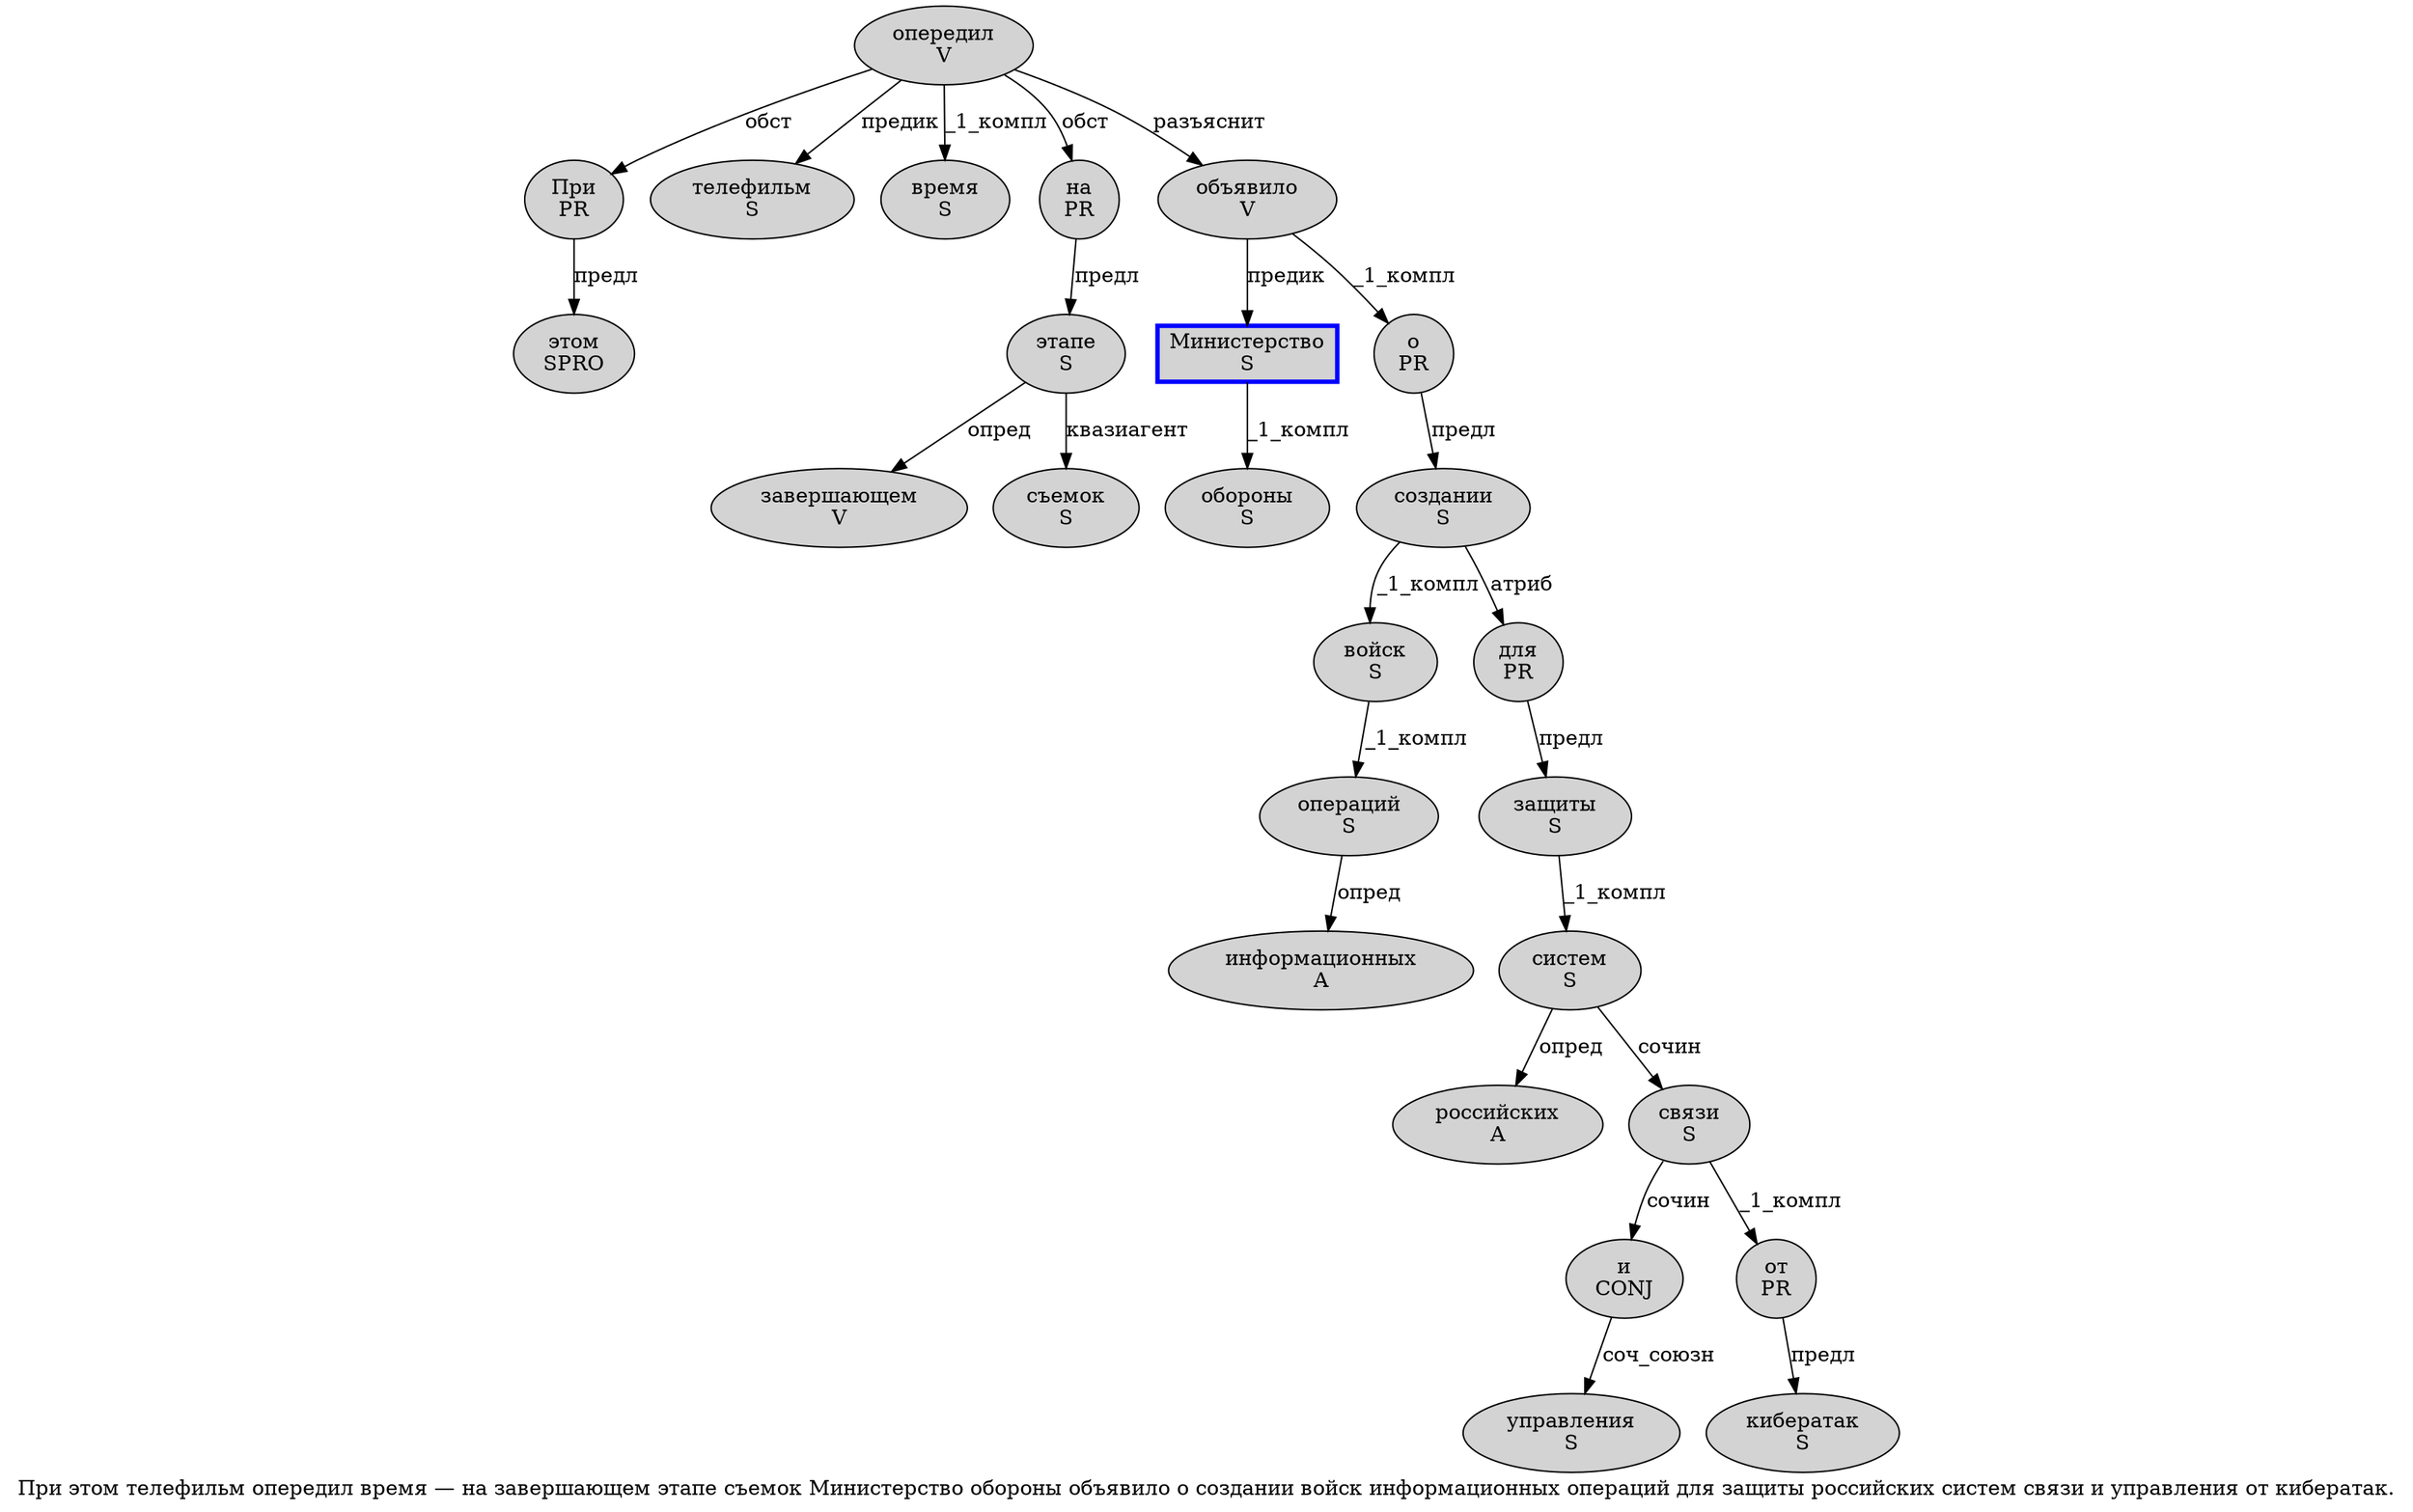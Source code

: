 digraph SENTENCE_467 {
	graph [label="При этом телефильм опередил время — на завершающем этапе съемок Министерство обороны объявило о создании войск информационных операций для защиты российских систем связи и управления от кибератак."]
	node [style=filled]
		0 [label="При
PR" color="" fillcolor=lightgray penwidth=1 shape=ellipse]
		1 [label="этом
SPRO" color="" fillcolor=lightgray penwidth=1 shape=ellipse]
		2 [label="телефильм
S" color="" fillcolor=lightgray penwidth=1 shape=ellipse]
		3 [label="опередил
V" color="" fillcolor=lightgray penwidth=1 shape=ellipse]
		4 [label="время
S" color="" fillcolor=lightgray penwidth=1 shape=ellipse]
		6 [label="на
PR" color="" fillcolor=lightgray penwidth=1 shape=ellipse]
		7 [label="завершающем
V" color="" fillcolor=lightgray penwidth=1 shape=ellipse]
		8 [label="этапе
S" color="" fillcolor=lightgray penwidth=1 shape=ellipse]
		9 [label="съемок
S" color="" fillcolor=lightgray penwidth=1 shape=ellipse]
		10 [label="Министерство
S" color=blue fillcolor=lightgray penwidth=3 shape=box]
		11 [label="обороны
S" color="" fillcolor=lightgray penwidth=1 shape=ellipse]
		12 [label="объявило
V" color="" fillcolor=lightgray penwidth=1 shape=ellipse]
		13 [label="о
PR" color="" fillcolor=lightgray penwidth=1 shape=ellipse]
		14 [label="создании
S" color="" fillcolor=lightgray penwidth=1 shape=ellipse]
		15 [label="войск
S" color="" fillcolor=lightgray penwidth=1 shape=ellipse]
		16 [label="информационных
A" color="" fillcolor=lightgray penwidth=1 shape=ellipse]
		17 [label="операций
S" color="" fillcolor=lightgray penwidth=1 shape=ellipse]
		18 [label="для
PR" color="" fillcolor=lightgray penwidth=1 shape=ellipse]
		19 [label="защиты
S" color="" fillcolor=lightgray penwidth=1 shape=ellipse]
		20 [label="российских
A" color="" fillcolor=lightgray penwidth=1 shape=ellipse]
		21 [label="систем
S" color="" fillcolor=lightgray penwidth=1 shape=ellipse]
		22 [label="связи
S" color="" fillcolor=lightgray penwidth=1 shape=ellipse]
		23 [label="и
CONJ" color="" fillcolor=lightgray penwidth=1 shape=ellipse]
		24 [label="управления
S" color="" fillcolor=lightgray penwidth=1 shape=ellipse]
		25 [label="от
PR" color="" fillcolor=lightgray penwidth=1 shape=ellipse]
		26 [label="кибератак
S" color="" fillcolor=lightgray penwidth=1 shape=ellipse]
			18 -> 19 [label="предл"]
			13 -> 14 [label="предл"]
			19 -> 21 [label="_1_компл"]
			17 -> 16 [label="опред"]
			21 -> 20 [label="опред"]
			21 -> 22 [label="сочин"]
			14 -> 15 [label="_1_компл"]
			14 -> 18 [label="атриб"]
			22 -> 23 [label="сочин"]
			22 -> 25 [label="_1_компл"]
			10 -> 11 [label="_1_компл"]
			6 -> 8 [label="предл"]
			0 -> 1 [label="предл"]
			12 -> 10 [label="предик"]
			12 -> 13 [label="_1_компл"]
			8 -> 7 [label="опред"]
			8 -> 9 [label="квазиагент"]
			25 -> 26 [label="предл"]
			23 -> 24 [label="соч_союзн"]
			15 -> 17 [label="_1_компл"]
			3 -> 0 [label="обст"]
			3 -> 2 [label="предик"]
			3 -> 4 [label="_1_компл"]
			3 -> 6 [label="обст"]
			3 -> 12 [label="разъяснит"]
}
